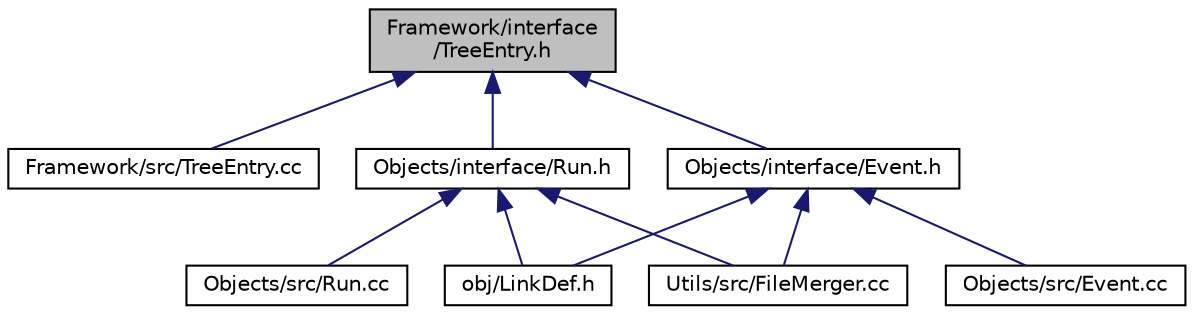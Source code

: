 digraph "Framework/interface/TreeEntry.h"
{
 // INTERACTIVE_SVG=YES
  edge [fontname="Helvetica",fontsize="10",labelfontname="Helvetica",labelfontsize="10"];
  node [fontname="Helvetica",fontsize="10",shape=record];
  Node1 [label="Framework/interface\l/TreeEntry.h",height=0.2,width=0.4,color="black", fillcolor="grey75", style="filled" fontcolor="black"];
  Node1 -> Node2 [dir="back",color="midnightblue",fontsize="10",style="solid"];
  Node2 [label="Framework/src/TreeEntry.cc",height=0.2,width=0.4,color="black", fillcolor="white", style="filled",URL="$TreeEntry_8cc.html"];
  Node1 -> Node3 [dir="back",color="midnightblue",fontsize="10",style="solid"];
  Node3 [label="Objects/interface/Event.h",height=0.2,width=0.4,color="black", fillcolor="white", style="filled",URL="$Event_8h.html"];
  Node3 -> Node4 [dir="back",color="midnightblue",fontsize="10",style="solid"];
  Node4 [label="obj/LinkDef.h",height=0.2,width=0.4,color="black", fillcolor="white", style="filled",URL="$LinkDef_8h.html"];
  Node3 -> Node5 [dir="back",color="midnightblue",fontsize="10",style="solid"];
  Node5 [label="Objects/src/Event.cc",height=0.2,width=0.4,color="black", fillcolor="white", style="filled",URL="$Event_8cc.html"];
  Node3 -> Node6 [dir="back",color="midnightblue",fontsize="10",style="solid"];
  Node6 [label="Utils/src/FileMerger.cc",height=0.2,width=0.4,color="black", fillcolor="white", style="filled",URL="$FileMerger_8cc.html"];
  Node1 -> Node7 [dir="back",color="midnightblue",fontsize="10",style="solid"];
  Node7 [label="Objects/interface/Run.h",height=0.2,width=0.4,color="black", fillcolor="white", style="filled",URL="$Run_8h.html"];
  Node7 -> Node4 [dir="back",color="midnightblue",fontsize="10",style="solid"];
  Node7 -> Node8 [dir="back",color="midnightblue",fontsize="10",style="solid"];
  Node8 [label="Objects/src/Run.cc",height=0.2,width=0.4,color="black", fillcolor="white", style="filled",URL="$Run_8cc.html"];
  Node7 -> Node6 [dir="back",color="midnightblue",fontsize="10",style="solid"];
}
